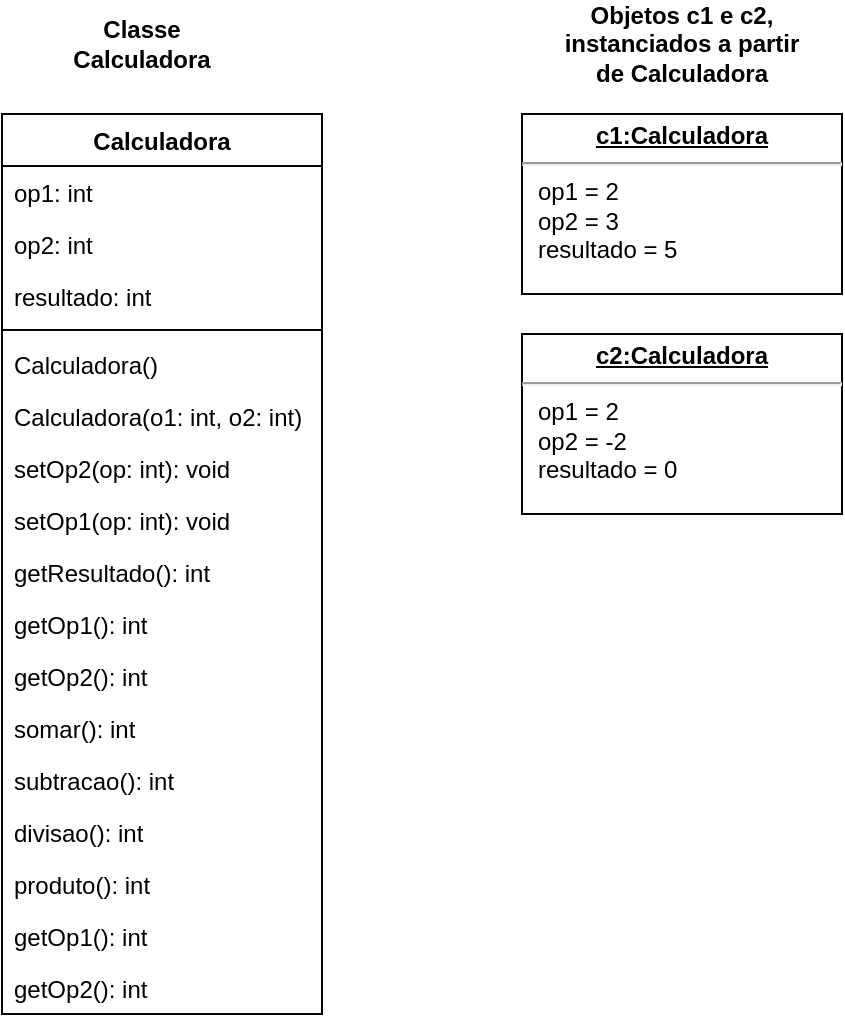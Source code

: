 <mxfile version="24.6.2" type="github">
  <diagram id="XGz1S8H0rsjV67n7qKDh" name="Page-1">
    <mxGraphModel dx="841" dy="438" grid="1" gridSize="10" guides="1" tooltips="1" connect="1" arrows="1" fold="1" page="1" pageScale="1" pageWidth="850" pageHeight="1100" math="0" shadow="0">
      <root>
        <mxCell id="0" />
        <mxCell id="1" parent="0" />
        <mxCell id="L5K4zajgfWF2yXYa_kBI-1" value="Calculadora" style="swimlane;fontStyle=1;align=center;verticalAlign=top;childLayout=stackLayout;horizontal=1;startSize=26;horizontalStack=0;resizeParent=1;resizeParentMax=0;resizeLast=0;collapsible=1;marginBottom=0;" parent="1" vertex="1">
          <mxGeometry x="140" y="80" width="160" height="450" as="geometry" />
        </mxCell>
        <mxCell id="L5K4zajgfWF2yXYa_kBI-2" value="op1: int" style="text;strokeColor=none;fillColor=none;align=left;verticalAlign=top;spacingLeft=4;spacingRight=4;overflow=hidden;rotatable=0;points=[[0,0.5],[1,0.5]];portConstraint=eastwest;" parent="L5K4zajgfWF2yXYa_kBI-1" vertex="1">
          <mxGeometry y="26" width="160" height="26" as="geometry" />
        </mxCell>
        <mxCell id="L5K4zajgfWF2yXYa_kBI-5" value="op2: int" style="text;strokeColor=none;fillColor=none;align=left;verticalAlign=top;spacingLeft=4;spacingRight=4;overflow=hidden;rotatable=0;points=[[0,0.5],[1,0.5]];portConstraint=eastwest;" parent="L5K4zajgfWF2yXYa_kBI-1" vertex="1">
          <mxGeometry y="52" width="160" height="26" as="geometry" />
        </mxCell>
        <mxCell id="L5K4zajgfWF2yXYa_kBI-6" value="resultado: int" style="text;strokeColor=none;fillColor=none;align=left;verticalAlign=top;spacingLeft=4;spacingRight=4;overflow=hidden;rotatable=0;points=[[0,0.5],[1,0.5]];portConstraint=eastwest;" parent="L5K4zajgfWF2yXYa_kBI-1" vertex="1">
          <mxGeometry y="78" width="160" height="26" as="geometry" />
        </mxCell>
        <mxCell id="L5K4zajgfWF2yXYa_kBI-3" value="" style="line;strokeWidth=1;fillColor=none;align=left;verticalAlign=middle;spacingTop=-1;spacingLeft=3;spacingRight=3;rotatable=0;labelPosition=right;points=[];portConstraint=eastwest;" parent="L5K4zajgfWF2yXYa_kBI-1" vertex="1">
          <mxGeometry y="104" width="160" height="8" as="geometry" />
        </mxCell>
        <mxCell id="L5K4zajgfWF2yXYa_kBI-4" value="Calculadora()" style="text;strokeColor=none;fillColor=none;align=left;verticalAlign=top;spacingLeft=4;spacingRight=4;overflow=hidden;rotatable=0;points=[[0,0.5],[1,0.5]];portConstraint=eastwest;" parent="L5K4zajgfWF2yXYa_kBI-1" vertex="1">
          <mxGeometry y="112" width="160" height="26" as="geometry" />
        </mxCell>
        <mxCell id="L5K4zajgfWF2yXYa_kBI-7" value="Calculadora(o1: int, o2: int)" style="text;strokeColor=none;fillColor=none;align=left;verticalAlign=top;spacingLeft=4;spacingRight=4;overflow=hidden;rotatable=0;points=[[0,0.5],[1,0.5]];portConstraint=eastwest;" parent="L5K4zajgfWF2yXYa_kBI-1" vertex="1">
          <mxGeometry y="138" width="160" height="26" as="geometry" />
        </mxCell>
        <mxCell id="L5K4zajgfWF2yXYa_kBI-9" value="setOp2(op: int): void" style="text;strokeColor=none;fillColor=none;align=left;verticalAlign=top;spacingLeft=4;spacingRight=4;overflow=hidden;rotatable=0;points=[[0,0.5],[1,0.5]];portConstraint=eastwest;" parent="L5K4zajgfWF2yXYa_kBI-1" vertex="1">
          <mxGeometry y="164" width="160" height="26" as="geometry" />
        </mxCell>
        <mxCell id="L5K4zajgfWF2yXYa_kBI-8" value="setOp1(op: int): void" style="text;strokeColor=none;fillColor=none;align=left;verticalAlign=top;spacingLeft=4;spacingRight=4;overflow=hidden;rotatable=0;points=[[0,0.5],[1,0.5]];portConstraint=eastwest;" parent="L5K4zajgfWF2yXYa_kBI-1" vertex="1">
          <mxGeometry y="190" width="160" height="26" as="geometry" />
        </mxCell>
        <mxCell id="L5K4zajgfWF2yXYa_kBI-10" value="getResultado(): int" style="text;strokeColor=none;fillColor=none;align=left;verticalAlign=top;spacingLeft=4;spacingRight=4;overflow=hidden;rotatable=0;points=[[0,0.5],[1,0.5]];portConstraint=eastwest;" parent="L5K4zajgfWF2yXYa_kBI-1" vertex="1">
          <mxGeometry y="216" width="160" height="26" as="geometry" />
        </mxCell>
        <mxCell id="-GK7bUV75FAi5Q2b40OY-1" value="getOp1(): int" style="text;strokeColor=none;fillColor=none;align=left;verticalAlign=top;spacingLeft=4;spacingRight=4;overflow=hidden;rotatable=0;points=[[0,0.5],[1,0.5]];portConstraint=eastwest;" vertex="1" parent="L5K4zajgfWF2yXYa_kBI-1">
          <mxGeometry y="242" width="160" height="26" as="geometry" />
        </mxCell>
        <mxCell id="-GK7bUV75FAi5Q2b40OY-2" value="getOp2(): int" style="text;strokeColor=none;fillColor=none;align=left;verticalAlign=top;spacingLeft=4;spacingRight=4;overflow=hidden;rotatable=0;points=[[0,0.5],[1,0.5]];portConstraint=eastwest;" vertex="1" parent="L5K4zajgfWF2yXYa_kBI-1">
          <mxGeometry y="268" width="160" height="26" as="geometry" />
        </mxCell>
        <mxCell id="L5K4zajgfWF2yXYa_kBI-11" value="somar(): int" style="text;strokeColor=none;fillColor=none;align=left;verticalAlign=top;spacingLeft=4;spacingRight=4;overflow=hidden;rotatable=0;points=[[0,0.5],[1,0.5]];portConstraint=eastwest;" parent="L5K4zajgfWF2yXYa_kBI-1" vertex="1">
          <mxGeometry y="294" width="160" height="26" as="geometry" />
        </mxCell>
        <mxCell id="L5K4zajgfWF2yXYa_kBI-16" value="subtracao(): int" style="text;strokeColor=none;fillColor=none;align=left;verticalAlign=top;spacingLeft=4;spacingRight=4;overflow=hidden;rotatable=0;points=[[0,0.5],[1,0.5]];portConstraint=eastwest;" parent="L5K4zajgfWF2yXYa_kBI-1" vertex="1">
          <mxGeometry y="320" width="160" height="26" as="geometry" />
        </mxCell>
        <mxCell id="mrZrrW-lPa4XVpbarNua-1" value="divisao(): int" style="text;strokeColor=none;fillColor=none;align=left;verticalAlign=top;spacingLeft=4;spacingRight=4;overflow=hidden;rotatable=0;points=[[0,0.5],[1,0.5]];portConstraint=eastwest;" parent="L5K4zajgfWF2yXYa_kBI-1" vertex="1">
          <mxGeometry y="346" width="160" height="26" as="geometry" />
        </mxCell>
        <mxCell id="mrZrrW-lPa4XVpbarNua-2" value="produto(): int" style="text;strokeColor=none;fillColor=none;align=left;verticalAlign=top;spacingLeft=4;spacingRight=4;overflow=hidden;rotatable=0;points=[[0,0.5],[1,0.5]];portConstraint=eastwest;" parent="L5K4zajgfWF2yXYa_kBI-1" vertex="1">
          <mxGeometry y="372" width="160" height="26" as="geometry" />
        </mxCell>
        <mxCell id="L5K4zajgfWF2yXYa_kBI-14" value="getOp1(): int" style="text;strokeColor=none;fillColor=none;align=left;verticalAlign=top;spacingLeft=4;spacingRight=4;overflow=hidden;rotatable=0;points=[[0,0.5],[1,0.5]];portConstraint=eastwest;" parent="L5K4zajgfWF2yXYa_kBI-1" vertex="1">
          <mxGeometry y="398" width="160" height="26" as="geometry" />
        </mxCell>
        <mxCell id="L5K4zajgfWF2yXYa_kBI-15" value="getOp2(): int" style="text;strokeColor=none;fillColor=none;align=left;verticalAlign=top;spacingLeft=4;spacingRight=4;overflow=hidden;rotatable=0;points=[[0,0.5],[1,0.5]];portConstraint=eastwest;" parent="L5K4zajgfWF2yXYa_kBI-1" vertex="1">
          <mxGeometry y="424" width="160" height="26" as="geometry" />
        </mxCell>
        <mxCell id="L5K4zajgfWF2yXYa_kBI-12" value="&lt;p style=&quot;margin: 0px ; margin-top: 4px ; text-align: center ; text-decoration: underline&quot;&gt;&lt;b&gt;c1:Calculadora&lt;/b&gt;&lt;/p&gt;&lt;hr&gt;&lt;p style=&quot;margin: 0px ; margin-left: 8px&quot;&gt;op1 = 2&lt;br&gt;op2 = 3&lt;br&gt;resultado = 5&lt;/p&gt;" style="verticalAlign=top;align=left;overflow=fill;fontSize=12;fontFamily=Helvetica;html=1;" parent="1" vertex="1">
          <mxGeometry x="400" y="80" width="160" height="90" as="geometry" />
        </mxCell>
        <mxCell id="L5K4zajgfWF2yXYa_kBI-13" value="&lt;p style=&quot;margin: 0px ; margin-top: 4px ; text-align: center ; text-decoration: underline&quot;&gt;&lt;b&gt;c2:Calculadora&lt;/b&gt;&lt;/p&gt;&lt;hr&gt;&lt;p style=&quot;margin: 0px ; margin-left: 8px&quot;&gt;op1 = 2&lt;br&gt;op2 = -2&lt;br&gt;resultado = 0&lt;/p&gt;" style="verticalAlign=top;align=left;overflow=fill;fontSize=12;fontFamily=Helvetica;html=1;" parent="1" vertex="1">
          <mxGeometry x="400" y="190" width="160" height="90" as="geometry" />
        </mxCell>
        <mxCell id="L5K4zajgfWF2yXYa_kBI-23" value="Classe Calculadora" style="text;html=1;strokeColor=none;fillColor=none;align=center;verticalAlign=middle;whiteSpace=wrap;rounded=0;fontStyle=1" parent="1" vertex="1">
          <mxGeometry x="180" y="30" width="60" height="30" as="geometry" />
        </mxCell>
        <mxCell id="L5K4zajgfWF2yXYa_kBI-24" value="Objetos c1 e c2, instanciados a partir de Calculadora" style="text;html=1;strokeColor=none;fillColor=none;align=center;verticalAlign=middle;whiteSpace=wrap;rounded=0;fontStyle=1" parent="1" vertex="1">
          <mxGeometry x="420" y="30" width="120" height="30" as="geometry" />
        </mxCell>
      </root>
    </mxGraphModel>
  </diagram>
</mxfile>
